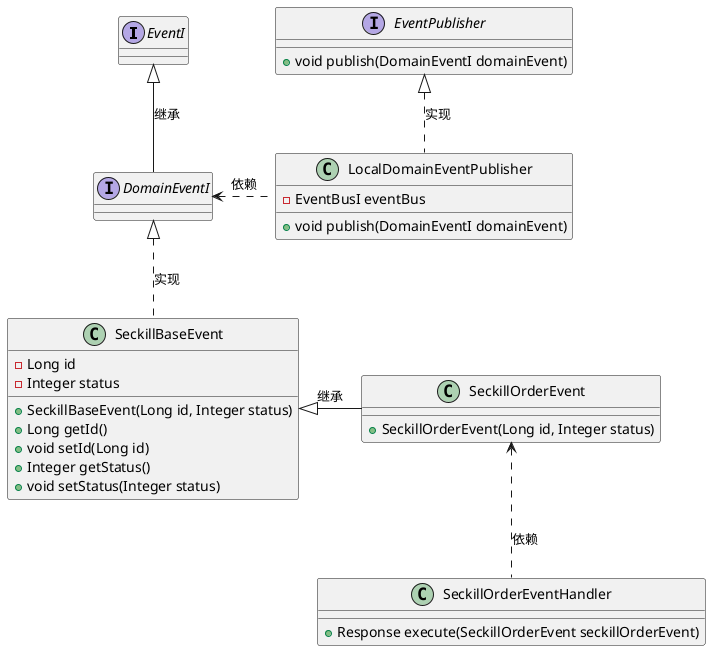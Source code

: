 @startuml
'https://plantuml.com/class-diagram


interface EventI

interface DomainEventI

interface EventPublisher{
    + void publish(DomainEventI domainEvent)
}


class SeckillBaseEvent{
    - Long id
    - Integer status
    + SeckillBaseEvent(Long id, Integer status)
    + Long getId()
    + void setId(Long id)
    + Integer getStatus()
    + void setStatus(Integer status)
}

class SeckillOrderEvent{
    + SeckillOrderEvent(Long id, Integer status)
}

class LocalDomainEventPublisher{
    - EventBusI eventBus
    + void publish(DomainEventI domainEvent)
}

class SeckillOrderEventHandler{
    + Response execute(SeckillOrderEvent seckillOrderEvent)
}

EventI <|-- DomainEventI : 继承
DomainEventI <|..  SeckillBaseEvent : 实现
EventPublisher <|.. LocalDomainEventPublisher : 实现
DomainEventI <. LocalDomainEventPublisher : 依赖
SeckillBaseEvent <|- SeckillOrderEvent : 继承
SeckillOrderEvent <.. SeckillOrderEventHandler : 依赖
@enduml